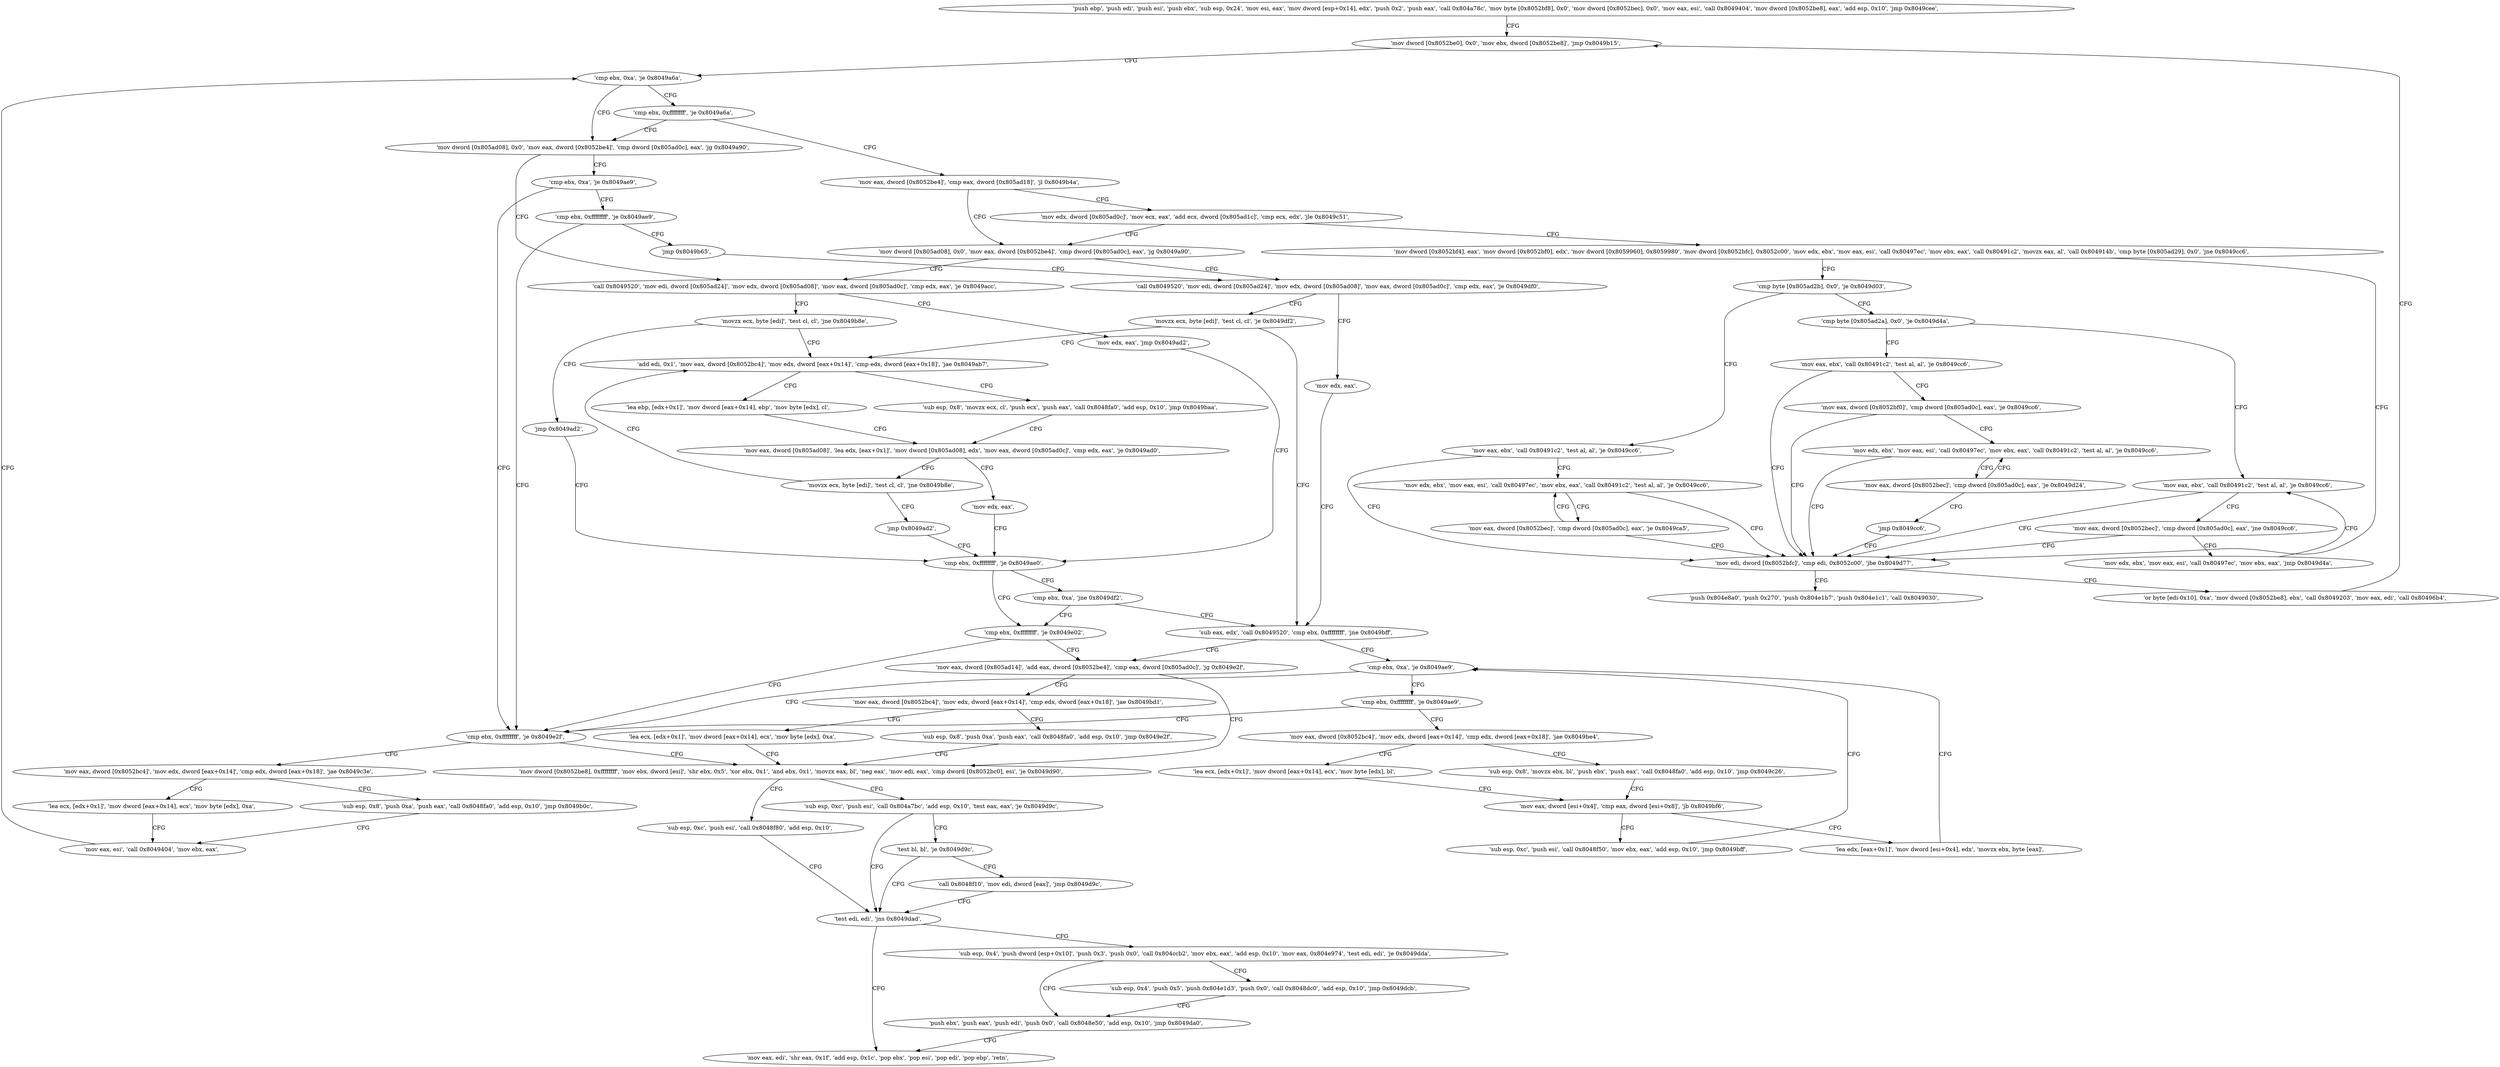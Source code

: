 digraph "func" {
"134519344" [label = "'push ebp', 'push edi', 'push esi', 'push ebx', 'sub esp, 0x24', 'mov esi, eax', 'mov dword [esp+0x14], edx', 'push 0x2', 'push eax', 'call 0x804a78c', 'mov byte [0x8052bf8], 0x0', 'mov dword [0x8052bec], 0x0', 'mov eax, esi', 'call 0x8049404', 'mov dword [0x8052be8], eax', 'add esp, 0x10', 'jmp 0x8049cee', " ]
"134520046" [label = "'mov dword [0x8052be0], 0x0', 'mov ebx, dword [0x8052be8]', 'jmp 0x8049b15', " ]
"134519573" [label = "'cmp ebx, 0xa', 'je 0x8049a6a', " ]
"134519402" [label = "'mov dword [0x805ad08], 0x0', 'mov eax, dword [0x8052be4]', 'cmp dword [0x805ad0c], eax', 'jg 0x8049a90', " ]
"134519582" [label = "'cmp ebx, 0xffffffff', 'je 0x8049a6a', " ]
"134519440" [label = "'call 0x8049520', 'mov edi, dword [0x805ad24]', 'mov edx, dword [0x805ad08]', 'mov eax, dword [0x805ad0c]', 'cmp edx, eax', 'je 0x8049acc', " ]
"134519425" [label = "'cmp ebx, 0xa', 'je 0x8049ae9', " ]
"134519591" [label = "'mov eax, dword [0x8052be4]', 'cmp eax, dword [0x805ad18]', 'jl 0x8049b4a', " ]
"134519500" [label = "'mov edx, eax', 'jmp 0x8049ad2', " ]
"134519466" [label = "'movzx ecx, byte [edi]', 'test cl, cl', 'jne 0x8049b8e', " ]
"134519529" [label = "'cmp ebx, 0xffffffff', 'je 0x8049e2f', " ]
"134519430" [label = "'cmp ebx, 0xffffffff', 'je 0x8049ae9', " ]
"134519626" [label = "'mov dword [0x805ad08], 0x0', 'mov eax, dword [0x8052be4]', 'cmp dword [0x805ad0c], eax', 'jg 0x8049a90', " ]
"134519604" [label = "'mov edx, dword [0x805ad0c]', 'mov ecx, eax', 'add ecx, dword [0x805ad1c]', 'cmp ecx, edx', 'jle 0x8049c51', " ]
"134519506" [label = "'cmp ebx, 0xffffffff', 'je 0x8049ae0', " ]
"134519694" [label = "'add edi, 0x1', 'mov eax, dword [0x8052bc4]', 'mov edx, dword [eax+0x14]', 'cmp edx, dword [eax+0x18]', 'jae 0x8049ab7', " ]
"134519477" [label = "'jmp 0x8049ad2', " ]
"134520367" [label = "'mov dword [0x8052be8], 0xffffffff', 'mov ebx, dword [esi]', 'shr ebx, 0x5', 'xor ebx, 0x1', 'and ebx, 0x1', 'movzx eax, bl', 'neg eax', 'mov edi, eax', 'cmp dword [0x8052bc0], esi', 'je 0x8049d90', " ]
"134519538" [label = "'mov eax, dword [0x8052bc4]', 'mov edx, dword [eax+0x14]', 'cmp edx, dword [eax+0x18]', 'jae 0x8049c3e', " ]
"134519435" [label = "'jmp 0x8049b65', " ]
"134519653" [label = "'call 0x8049520', 'mov edi, dword [0x805ad24]', 'mov edx, dword [0x805ad08]', 'mov eax, dword [0x805ad0c]', 'cmp edx, eax', 'je 0x8049df0', " ]
"134519889" [label = "'mov dword [0x8052bf4], eax', 'mov dword [0x8052bf0], edx', 'mov dword [0x8059960], 0x8059980', 'mov dword [0x8052bfc], 0x8052c00', 'mov edx, ebx', 'mov eax, esi', 'call 0x80497ec', 'mov ebx, eax', 'call 0x80491c2', 'movzx eax, al', 'call 0x804914b', 'cmp byte [0x805ad29], 0x0', 'jne 0x8049cc6', " ]
"134519520" [label = "'cmp ebx, 0xffffffff', 'je 0x8049e02', " ]
"134519511" [label = "'cmp ebx, 0xa', 'jne 0x8049df2', " ]
"134519479" [label = "'sub esp, 0x8', 'movzx ecx, cl', 'push ecx', 'push eax', 'call 0x8048fa0', 'add esp, 0x10', 'jmp 0x8049baa', " ]
"134519714" [label = "'lea ebp, [edx+0x1]', 'mov dword [eax+0x14], ebp', 'mov byte [edx], cl', " ]
"134520208" [label = "'sub esp, 0xc', 'push esi', 'call 0x8048f80', 'add esp, 0x10', " ]
"134520407" [label = "'sub esp, 0xc', 'push esi', 'call 0x804a7bc', 'add esp, 0x10', 'test eax, eax', 'je 0x8049d9c', " ]
"134519870" [label = "'sub esp, 0x8', 'push 0xa', 'push eax', 'call 0x8048fa0', 'add esp, 0x10', 'jmp 0x8049b0c', " ]
"134519555" [label = "'lea ecx, [edx+0x1]', 'mov dword [eax+0x14], ecx', 'mov byte [edx], 0xa', " ]
"134520304" [label = "'mov edx, eax', " ]
"134519683" [label = "'movzx ecx, byte [edi]', 'test cl, cl', 'je 0x8049df2', " ]
"134520006" [label = "'mov edi, dword [0x8052bfc]', 'cmp edi, 0x8052c00', 'jbe 0x8049d77', " ]
"134519953" [label = "'cmp byte [0x805ad2b], 0x0', 'je 0x8049d03', " ]
"134520322" [label = "'mov eax, dword [0x805ad14]', 'add eax, dword [0x8052be4]', 'cmp eax, dword [0x805ad0c]', 'jg 0x8049e2f', " ]
"134520306" [label = "'sub eax, edx', 'call 0x8049520', 'cmp ebx, 0xffffffff', 'jne 0x8049bff', " ]
"134519722" [label = "'mov eax, dword [0x805ad08]', 'lea edx, [eax+0x1]', 'mov dword [0x805ad08], edx', 'mov eax, dword [0x805ad0c]', 'cmp edx, eax', 'je 0x8049ad0', " ]
"134520220" [label = "'test edi, edi', 'jns 0x8049dad', " ]
"134520427" [label = "'test bl, bl', 'je 0x8049d9c', " ]
"134519564" [label = "'mov eax, esi', 'call 0x8049404', 'mov ebx, eax', " ]
"134520183" [label = "'push 0x804e8a0', 'push 0x270', 'push 0x804e1b7', 'push 0x804e1c1', 'call 0x8049030', " ]
"134520024" [label = "'or byte [edi-0x10], 0xa', 'mov dword [0x8052be8], ebx', 'call 0x8049203', 'mov eax, edi', 'call 0x80496b4', " ]
"134520067" [label = "'cmp byte [0x805ad2a], 0x0', 'je 0x8049d4a', " ]
"134519962" [label = "'mov eax, ebx', 'call 0x80491c2', 'test al, al', 'je 0x8049cc6', " ]
"134520341" [label = "'mov eax, dword [0x8052bc4]', 'mov edx, dword [eax+0x14]', 'cmp edx, dword [eax+0x18]', 'jae 0x8049bd1', " ]
"134519807" [label = "'cmp ebx, 0xa', 'je 0x8049ae9', " ]
"134519504" [label = "'mov edx, eax', " ]
"134519749" [label = "'movzx ecx, byte [edi]', 'test cl, cl', 'jne 0x8049b8e', " ]
"134519756" [label = "'jmp 0x8049ad2', " ]
"134520237" [label = "'sub esp, 0x4', 'push dword [esp+0x10]', 'push 0x3', 'push 0x0', 'call 0x804ccb2', 'mov ebx, eax', 'add esp, 0x10', 'mov eax, 0x804e974', 'test edi, edi', 'je 0x8049dda', " ]
"134520282" [label = "'sub esp, 0x4', 'push 0x5', 'push 0x804e1d3', 'push 0x0', 'call 0x8048dc0', 'add esp, 0x10', 'jmp 0x8049dcb', " ]
"134520267" [label = "'push ebx', 'push eax', 'push edi', 'push 0x0', 'call 0x8048e50', 'add esp, 0x10', 'jmp 0x8049da0', " ]
"134520224" [label = "'mov eax, edi', 'shr eax, 0x1f', 'add esp, 0x1c', 'pop ebx', 'pop esi', 'pop edi', 'pop ebp', 'retn', " ]
"134520435" [label = "'call 0x8048f10', 'mov edi, dword [eax]', 'jmp 0x8049d9c', " ]
"134519816" [label = "'cmp ebx, 0xffffffff', 'je 0x8049ae9', " ]
"134520138" [label = "'mov eax, ebx', 'call 0x80491c2', 'test al, al', 'je 0x8049cc6', " ]
"134520076" [label = "'mov eax, ebx', 'call 0x80491c2', 'test al, al', 'je 0x8049cc6', " ]
"134519973" [label = "'mov edx, ebx', 'mov eax, esi', 'call 0x80497ec', 'mov ebx, eax', 'call 0x80491c2', 'test al, al', 'je 0x8049cc6', " ]
"134519761" [label = "'sub esp, 0x8', 'push 0xa', 'push eax', 'call 0x8048fa0', 'add esp, 0x10', 'jmp 0x8049e2f', " ]
"134520358" [label = "'lea ecx, [edx+0x1]', 'mov dword [eax+0x14], ecx', 'mov byte [edx], 0xa', " ]
"134519825" [label = "'mov eax, dword [0x8052bc4]', 'mov edx, dword [eax+0x14]', 'cmp edx, dword [eax+0x18]', 'jae 0x8049be4', " ]
"134520153" [label = "'mov eax, dword [0x8052bec]', 'cmp dword [0x805ad0c], eax', 'jne 0x8049cc6', " ]
"134520087" [label = "'mov eax, dword [0x8052bf0]', 'cmp dword [0x805ad0c], eax', 'je 0x8049cc6', " ]
"134519993" [label = "'mov eax, dword [0x8052bec]', 'cmp dword [0x805ad0c], eax', 'je 0x8049ca5', " ]
"134519780" [label = "'sub esp, 0x8', 'movzx ebx, bl', 'push ebx', 'push eax', 'call 0x8048fa0', 'add esp, 0x10', 'jmp 0x8049c26', " ]
"134519838" [label = "'lea ecx, [edx+0x1]', 'mov dword [eax+0x14], ecx', 'mov byte [edx], bl', " ]
"134520170" [label = "'mov edx, ebx', 'mov eax, esi', 'call 0x80497ec', 'mov ebx, eax', 'jmp 0x8049d4a', " ]
"134520100" [label = "'mov edx, ebx', 'mov eax, esi', 'call 0x80497ec', 'mov ebx, eax', 'call 0x80491c2', 'test al, al', 'je 0x8049cc6', " ]
"134519846" [label = "'mov eax, dword [esi+0x4]', 'cmp eax, dword [esi+0x8]', 'jb 0x8049bf6', " ]
"134520120" [label = "'mov eax, dword [0x8052bec]', 'cmp dword [0x805ad0c], eax', 'je 0x8049d24', " ]
"134519798" [label = "'lea edx, [eax+0x1]', 'mov dword [esi+0x4], edx', 'movzx ebx, byte [eax]', " ]
"134519854" [label = "'sub esp, 0xc', 'push esi', 'call 0x8048f50', 'mov ebx, eax', 'add esp, 0x10', 'jmp 0x8049bff', " ]
"134520133" [label = "'jmp 0x8049cc6', " ]
"134519344" -> "134520046" [ label = "CFG" ]
"134520046" -> "134519573" [ label = "CFG" ]
"134519573" -> "134519402" [ label = "CFG" ]
"134519573" -> "134519582" [ label = "CFG" ]
"134519402" -> "134519440" [ label = "CFG" ]
"134519402" -> "134519425" [ label = "CFG" ]
"134519582" -> "134519402" [ label = "CFG" ]
"134519582" -> "134519591" [ label = "CFG" ]
"134519440" -> "134519500" [ label = "CFG" ]
"134519440" -> "134519466" [ label = "CFG" ]
"134519425" -> "134519529" [ label = "CFG" ]
"134519425" -> "134519430" [ label = "CFG" ]
"134519591" -> "134519626" [ label = "CFG" ]
"134519591" -> "134519604" [ label = "CFG" ]
"134519500" -> "134519506" [ label = "CFG" ]
"134519466" -> "134519694" [ label = "CFG" ]
"134519466" -> "134519477" [ label = "CFG" ]
"134519529" -> "134520367" [ label = "CFG" ]
"134519529" -> "134519538" [ label = "CFG" ]
"134519430" -> "134519529" [ label = "CFG" ]
"134519430" -> "134519435" [ label = "CFG" ]
"134519626" -> "134519440" [ label = "CFG" ]
"134519626" -> "134519653" [ label = "CFG" ]
"134519604" -> "134519889" [ label = "CFG" ]
"134519604" -> "134519626" [ label = "CFG" ]
"134519506" -> "134519520" [ label = "CFG" ]
"134519506" -> "134519511" [ label = "CFG" ]
"134519694" -> "134519479" [ label = "CFG" ]
"134519694" -> "134519714" [ label = "CFG" ]
"134519477" -> "134519506" [ label = "CFG" ]
"134520367" -> "134520208" [ label = "CFG" ]
"134520367" -> "134520407" [ label = "CFG" ]
"134519538" -> "134519870" [ label = "CFG" ]
"134519538" -> "134519555" [ label = "CFG" ]
"134519435" -> "134519653" [ label = "CFG" ]
"134519653" -> "134520304" [ label = "CFG" ]
"134519653" -> "134519683" [ label = "CFG" ]
"134519889" -> "134520006" [ label = "CFG" ]
"134519889" -> "134519953" [ label = "CFG" ]
"134519520" -> "134520322" [ label = "CFG" ]
"134519520" -> "134519529" [ label = "CFG" ]
"134519511" -> "134520306" [ label = "CFG" ]
"134519511" -> "134519520" [ label = "CFG" ]
"134519479" -> "134519722" [ label = "CFG" ]
"134519714" -> "134519722" [ label = "CFG" ]
"134520208" -> "134520220" [ label = "CFG" ]
"134520407" -> "134520220" [ label = "CFG" ]
"134520407" -> "134520427" [ label = "CFG" ]
"134519870" -> "134519564" [ label = "CFG" ]
"134519555" -> "134519564" [ label = "CFG" ]
"134520304" -> "134520306" [ label = "CFG" ]
"134519683" -> "134520306" [ label = "CFG" ]
"134519683" -> "134519694" [ label = "CFG" ]
"134520006" -> "134520183" [ label = "CFG" ]
"134520006" -> "134520024" [ label = "CFG" ]
"134519953" -> "134520067" [ label = "CFG" ]
"134519953" -> "134519962" [ label = "CFG" ]
"134520322" -> "134520367" [ label = "CFG" ]
"134520322" -> "134520341" [ label = "CFG" ]
"134520306" -> "134519807" [ label = "CFG" ]
"134520306" -> "134520322" [ label = "CFG" ]
"134519722" -> "134519504" [ label = "CFG" ]
"134519722" -> "134519749" [ label = "CFG" ]
"134520220" -> "134520237" [ label = "CFG" ]
"134520220" -> "134520224" [ label = "CFG" ]
"134520427" -> "134520220" [ label = "CFG" ]
"134520427" -> "134520435" [ label = "CFG" ]
"134519564" -> "134519573" [ label = "CFG" ]
"134520024" -> "134520046" [ label = "CFG" ]
"134520067" -> "134520138" [ label = "CFG" ]
"134520067" -> "134520076" [ label = "CFG" ]
"134519962" -> "134520006" [ label = "CFG" ]
"134519962" -> "134519973" [ label = "CFG" ]
"134520341" -> "134519761" [ label = "CFG" ]
"134520341" -> "134520358" [ label = "CFG" ]
"134519807" -> "134519529" [ label = "CFG" ]
"134519807" -> "134519816" [ label = "CFG" ]
"134519504" -> "134519506" [ label = "CFG" ]
"134519749" -> "134519694" [ label = "CFG" ]
"134519749" -> "134519756" [ label = "CFG" ]
"134519756" -> "134519506" [ label = "CFG" ]
"134520237" -> "134520282" [ label = "CFG" ]
"134520237" -> "134520267" [ label = "CFG" ]
"134520282" -> "134520267" [ label = "CFG" ]
"134520267" -> "134520224" [ label = "CFG" ]
"134520435" -> "134520220" [ label = "CFG" ]
"134519816" -> "134519529" [ label = "CFG" ]
"134519816" -> "134519825" [ label = "CFG" ]
"134520138" -> "134520006" [ label = "CFG" ]
"134520138" -> "134520153" [ label = "CFG" ]
"134520076" -> "134520006" [ label = "CFG" ]
"134520076" -> "134520087" [ label = "CFG" ]
"134519973" -> "134520006" [ label = "CFG" ]
"134519973" -> "134519993" [ label = "CFG" ]
"134519761" -> "134520367" [ label = "CFG" ]
"134520358" -> "134520367" [ label = "CFG" ]
"134519825" -> "134519780" [ label = "CFG" ]
"134519825" -> "134519838" [ label = "CFG" ]
"134520153" -> "134520006" [ label = "CFG" ]
"134520153" -> "134520170" [ label = "CFG" ]
"134520087" -> "134520006" [ label = "CFG" ]
"134520087" -> "134520100" [ label = "CFG" ]
"134519993" -> "134519973" [ label = "CFG" ]
"134519993" -> "134520006" [ label = "CFG" ]
"134519780" -> "134519846" [ label = "CFG" ]
"134519838" -> "134519846" [ label = "CFG" ]
"134520170" -> "134520138" [ label = "CFG" ]
"134520100" -> "134520006" [ label = "CFG" ]
"134520100" -> "134520120" [ label = "CFG" ]
"134519846" -> "134519798" [ label = "CFG" ]
"134519846" -> "134519854" [ label = "CFG" ]
"134520120" -> "134520100" [ label = "CFG" ]
"134520120" -> "134520133" [ label = "CFG" ]
"134519798" -> "134519807" [ label = "CFG" ]
"134519854" -> "134519807" [ label = "CFG" ]
"134520133" -> "134520006" [ label = "CFG" ]
}
